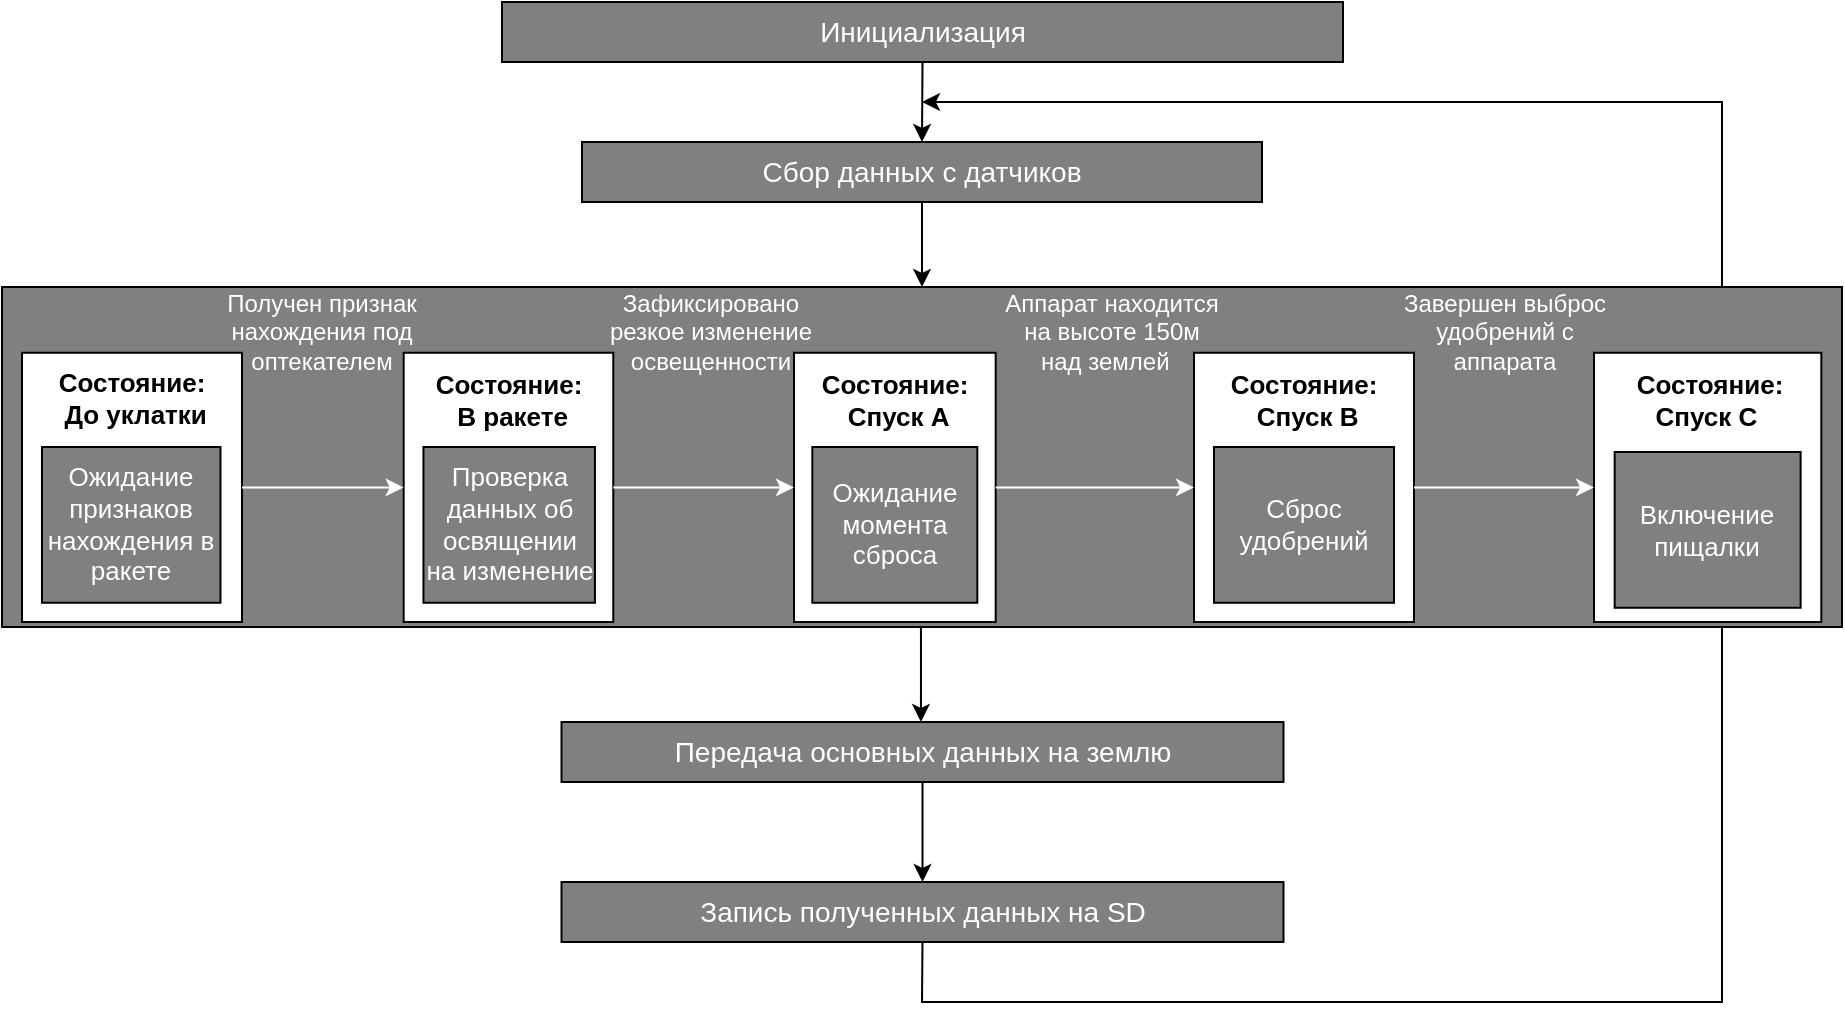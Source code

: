 <mxfile version="22.1.0" type="device">
  <diagram id="C5RBs43oDa-KdzZeNtuy" name="Page-1">
    <mxGraphModel dx="1781" dy="504" grid="1" gridSize="10" guides="1" tooltips="1" connect="1" arrows="1" fold="1" page="1" pageScale="1" pageWidth="827" pageHeight="1169" math="0" shadow="0">
      <root>
        <mxCell id="WIyWlLk6GJQsqaUBKTNV-0" />
        <mxCell id="WIyWlLk6GJQsqaUBKTNV-1" parent="WIyWlLk6GJQsqaUBKTNV-0" />
        <mxCell id="GuaW3dG9oKcKkIAoMPv8-1" value="&lt;font style=&quot;font-size: 14px;&quot; color=&quot;#ffffff&quot;&gt;Инициализация&lt;/font&gt;" style="rounded=0;whiteSpace=wrap;html=1;fillColor=#808080;" parent="WIyWlLk6GJQsqaUBKTNV-1" vertex="1">
          <mxGeometry x="190" y="40" width="420.5" height="30" as="geometry" />
        </mxCell>
        <mxCell id="GuaW3dG9oKcKkIAoMPv8-25" value="&lt;font style=&quot;font-size: 14px;&quot; color=&quot;#ffffff&quot;&gt;Передача основных данных на землю&lt;/font&gt;" style="rounded=0;whiteSpace=wrap;html=1;fillColor=#808080;" parent="WIyWlLk6GJQsqaUBKTNV-1" vertex="1">
          <mxGeometry x="219.75" y="400" width="361" height="30" as="geometry" />
        </mxCell>
        <mxCell id="GuaW3dG9oKcKkIAoMPv8-26" value="&lt;font style=&quot;font-size: 14px;&quot; color=&quot;#ffffff&quot;&gt;Запись полученных данных на SD&lt;/font&gt;" style="rounded=0;whiteSpace=wrap;html=1;fillColor=#808080;" parent="WIyWlLk6GJQsqaUBKTNV-1" vertex="1">
          <mxGeometry x="219.75" y="480" width="361" height="30" as="geometry" />
        </mxCell>
        <mxCell id="GuaW3dG9oKcKkIAoMPv8-29" value="&lt;font style=&quot;font-size: 14px;&quot; color=&quot;#ffffff&quot;&gt;Сбор данных с датчиков&lt;/font&gt;" style="rounded=0;whiteSpace=wrap;html=1;fillColor=#808080;" parent="WIyWlLk6GJQsqaUBKTNV-1" vertex="1">
          <mxGeometry x="230" y="110" width="340" height="30" as="geometry" />
        </mxCell>
        <mxCell id="GuaW3dG9oKcKkIAoMPv8-30" value="" style="endArrow=classic;html=1;rounded=0;entryX=0.5;entryY=0;entryDx=0;entryDy=0;exitX=0.5;exitY=1;exitDx=0;exitDy=0;" parent="WIyWlLk6GJQsqaUBKTNV-1" source="GuaW3dG9oKcKkIAoMPv8-1" target="GuaW3dG9oKcKkIAoMPv8-29" edge="1">
          <mxGeometry width="50" height="50" relative="1" as="geometry">
            <mxPoint x="350" y="230" as="sourcePoint" />
            <mxPoint x="400" y="180" as="targetPoint" />
          </mxGeometry>
        </mxCell>
        <mxCell id="GuaW3dG9oKcKkIAoMPv8-31" value="" style="endArrow=classic;html=1;rounded=0;exitX=0.5;exitY=1;exitDx=0;exitDy=0;entryX=0.5;entryY=0;entryDx=0;entryDy=0;" parent="WIyWlLk6GJQsqaUBKTNV-1" source="GuaW3dG9oKcKkIAoMPv8-29" target="GuaW3dG9oKcKkIAoMPv8-3" edge="1">
          <mxGeometry width="50" height="50" relative="1" as="geometry">
            <mxPoint x="350" y="230" as="sourcePoint" />
            <mxPoint x="400" y="180" as="targetPoint" />
          </mxGeometry>
        </mxCell>
        <mxCell id="GuaW3dG9oKcKkIAoMPv8-32" value="" style="endArrow=classic;html=1;rounded=0;entryX=0.5;entryY=0;entryDx=0;entryDy=0;" parent="WIyWlLk6GJQsqaUBKTNV-1" edge="1">
          <mxGeometry width="50" height="50" relative="1" as="geometry">
            <mxPoint x="399.47" y="350" as="sourcePoint" />
            <mxPoint x="399.47" y="400" as="targetPoint" />
          </mxGeometry>
        </mxCell>
        <mxCell id="GuaW3dG9oKcKkIAoMPv8-34" value="" style="endArrow=classic;html=1;rounded=0;exitX=0.5;exitY=1;exitDx=0;exitDy=0;" parent="WIyWlLk6GJQsqaUBKTNV-1" source="GuaW3dG9oKcKkIAoMPv8-26" edge="1">
          <mxGeometry width="50" height="50" relative="1" as="geometry">
            <mxPoint x="430" y="585" as="sourcePoint" />
            <mxPoint x="400" y="90" as="targetPoint" />
            <Array as="points">
              <mxPoint x="400" y="540" />
              <mxPoint x="800" y="540" />
              <mxPoint x="800" y="90" />
            </Array>
          </mxGeometry>
        </mxCell>
        <mxCell id="GuaW3dG9oKcKkIAoMPv8-35" value="" style="endArrow=classic;html=1;rounded=0;exitX=0.5;exitY=1;exitDx=0;exitDy=0;entryX=0.5;entryY=0;entryDx=0;entryDy=0;" parent="WIyWlLk6GJQsqaUBKTNV-1" source="GuaW3dG9oKcKkIAoMPv8-25" target="GuaW3dG9oKcKkIAoMPv8-26" edge="1">
          <mxGeometry width="50" height="50" relative="1" as="geometry">
            <mxPoint x="460" y="530" as="sourcePoint" />
            <mxPoint x="510" y="480" as="targetPoint" />
          </mxGeometry>
        </mxCell>
        <mxCell id="GuaW3dG9oKcKkIAoMPv8-3" value="" style="rounded=0;whiteSpace=wrap;html=1;fillColor=#808080;" parent="WIyWlLk6GJQsqaUBKTNV-1" vertex="1">
          <mxGeometry x="-60" y="182.5" width="920" height="170" as="geometry" />
        </mxCell>
        <mxCell id="SNAvtm-DOPvSMJPVWDAP-0" value="" style="group" vertex="1" connectable="0" parent="WIyWlLk6GJQsqaUBKTNV-1">
          <mxGeometry x="39" y="180" width="804.658" height="170.0" as="geometry" />
        </mxCell>
        <mxCell id="GuaW3dG9oKcKkIAoMPv8-54" value="" style="group" parent="SNAvtm-DOPvSMJPVWDAP-0" vertex="1" connectable="0">
          <mxGeometry x="-63" y="20" width="874.658" height="150.0" as="geometry" />
        </mxCell>
        <mxCell id="GuaW3dG9oKcKkIAoMPv8-16" value="" style="group" parent="GuaW3dG9oKcKkIAoMPv8-54" vertex="1" connectable="0">
          <mxGeometry x="360" y="25" width="110" height="125" as="geometry" />
        </mxCell>
        <mxCell id="GuaW3dG9oKcKkIAoMPv8-17" value="" style="rounded=0;whiteSpace=wrap;html=1;" parent="GuaW3dG9oKcKkIAoMPv8-16" vertex="1">
          <mxGeometry y="-9.615" width="100.833" height="134.615" as="geometry" />
        </mxCell>
        <mxCell id="GuaW3dG9oKcKkIAoMPv8-18" value="&lt;font style=&quot;font-size: 13px;&quot; color=&quot;#ffffff&quot;&gt;Ожидание&lt;br&gt;момента сброса&lt;br&gt;&lt;/font&gt;" style="rounded=0;whiteSpace=wrap;html=1;fillColor=#808080;" parent="GuaW3dG9oKcKkIAoMPv8-16" vertex="1">
          <mxGeometry x="9.167" y="37.5" width="82.5" height="77.885" as="geometry" />
        </mxCell>
        <mxCell id="GuaW3dG9oKcKkIAoMPv8-19" value="&lt;b style=&quot;font-size: 13px;&quot;&gt;Состояние:&lt;br&gt;&amp;nbsp;Спуск A&lt;/b&gt;" style="text;html=1;strokeColor=none;fillColor=none;align=center;verticalAlign=middle;whiteSpace=wrap;rounded=0;" parent="GuaW3dG9oKcKkIAoMPv8-16" vertex="1">
          <mxGeometry width="100.833" height="28.846" as="geometry" />
        </mxCell>
        <mxCell id="GuaW3dG9oKcKkIAoMPv8-40" value="" style="group" parent="GuaW3dG9oKcKkIAoMPv8-54" vertex="1" connectable="0">
          <mxGeometry x="560" y="25" width="120" height="125" as="geometry" />
        </mxCell>
        <mxCell id="GuaW3dG9oKcKkIAoMPv8-41" value="" style="rounded=0;whiteSpace=wrap;html=1;" parent="GuaW3dG9oKcKkIAoMPv8-40" vertex="1">
          <mxGeometry y="-9.615" width="110" height="134.615" as="geometry" />
        </mxCell>
        <mxCell id="GuaW3dG9oKcKkIAoMPv8-42" value="&lt;font color=&quot;#ffffff&quot;&gt;&lt;font style=&quot;font-size: 13px;&quot;&gt;Сброс удобрений&lt;/font&gt;&lt;br&gt;&lt;/font&gt;" style="rounded=0;whiteSpace=wrap;html=1;fillColor=#808080;" parent="GuaW3dG9oKcKkIAoMPv8-40" vertex="1">
          <mxGeometry x="10.0" y="37.5" width="90" height="77.885" as="geometry" />
        </mxCell>
        <mxCell id="GuaW3dG9oKcKkIAoMPv8-43" value="&lt;b style=&quot;font-size: 13px;&quot;&gt;Состояние:&lt;br&gt;&amp;nbsp;Спуск B&lt;/b&gt;" style="text;html=1;strokeColor=none;fillColor=none;align=center;verticalAlign=middle;whiteSpace=wrap;rounded=0;" parent="GuaW3dG9oKcKkIAoMPv8-40" vertex="1">
          <mxGeometry width="110" height="28.846" as="geometry" />
        </mxCell>
        <mxCell id="GuaW3dG9oKcKkIAoMPv8-46" value="" style="endArrow=classic;html=1;rounded=0;exitX=1;exitY=0.5;exitDx=0;exitDy=0;strokeColor=#FFFFFF;entryX=0;entryY=0.5;entryDx=0;entryDy=0;" parent="GuaW3dG9oKcKkIAoMPv8-54" source="GuaW3dG9oKcKkIAoMPv8-17" target="GuaW3dG9oKcKkIAoMPv8-41" edge="1">
          <mxGeometry width="50" height="50" relative="1" as="geometry">
            <mxPoint x="395.751" y="87.5" as="sourcePoint" />
            <mxPoint x="481.109" y="87.5" as="targetPoint" />
          </mxGeometry>
        </mxCell>
        <mxCell id="SRGHqm6jP9YhQp-xGabB-3" value="Аппарат находится на высоте 150м над землей  " style="text;strokeColor=none;fillColor=none;align=center;verticalAlign=middle;rounded=0;horizontal=1;whiteSpace=wrap;fontColor=#FFFFFF;labelBackgroundColor=none;fontSize=12;" parent="GuaW3dG9oKcKkIAoMPv8-54" vertex="1">
          <mxGeometry x="464" y="-15" width="110" height="40" as="geometry" />
        </mxCell>
        <mxCell id="SNAvtm-DOPvSMJPVWDAP-1" value="" style="group" vertex="1" connectable="0" parent="GuaW3dG9oKcKkIAoMPv8-54">
          <mxGeometry x="165.2" y="15.38" width="104.8" height="134.62" as="geometry" />
        </mxCell>
        <mxCell id="GuaW3dG9oKcKkIAoMPv8-9" value="" style="rounded=0;whiteSpace=wrap;html=1;" parent="SNAvtm-DOPvSMJPVWDAP-1" vertex="1">
          <mxGeometry x="-0.365" width="104.8" height="134.62" as="geometry" />
        </mxCell>
        <mxCell id="GuaW3dG9oKcKkIAoMPv8-10" value="&lt;font color=&quot;#ffffff&quot;&gt;&lt;font style=&quot;font-size: 13px;&quot;&gt;Проверка данных об освящении на изменение&lt;/font&gt;&lt;br&gt;&lt;/font&gt;" style="rounded=0;whiteSpace=wrap;html=1;fillColor=#808080;" parent="SNAvtm-DOPvSMJPVWDAP-1" vertex="1">
          <mxGeometry x="9.527" y="47.117" width="85.745" height="77.887" as="geometry" />
        </mxCell>
        <mxCell id="GuaW3dG9oKcKkIAoMPv8-11" value="&lt;b style=&quot;font-size: 13px;&quot;&gt;Состояние:&lt;br&gt;&amp;nbsp;В ракете&lt;/b&gt;" style="text;html=1;strokeColor=none;fillColor=none;align=center;verticalAlign=middle;whiteSpace=wrap;rounded=0;" parent="SNAvtm-DOPvSMJPVWDAP-1" vertex="1">
          <mxGeometry x="9.521" y="9.616" width="85.017" height="28.851" as="geometry" />
        </mxCell>
        <mxCell id="GuaW3dG9oKcKkIAoMPv8-44" value="" style="endArrow=classic;html=1;rounded=0;exitX=1;exitY=0.5;exitDx=0;exitDy=0;strokeColor=#FFFFFF;entryX=0;entryY=0.5;entryDx=0;entryDy=0;" parent="GuaW3dG9oKcKkIAoMPv8-54" source="GuaW3dG9oKcKkIAoMPv8-9" target="GuaW3dG9oKcKkIAoMPv8-17" edge="1">
          <mxGeometry width="50" height="50" relative="1" as="geometry">
            <mxPoint x="302.795" y="86.837" as="sourcePoint" />
            <mxPoint x="380.393" y="86.837" as="targetPoint" />
          </mxGeometry>
        </mxCell>
        <mxCell id="SRGHqm6jP9YhQp-xGabB-4" value="Завершен выброс удобрений с аппарата" style="text;strokeColor=none;fillColor=none;align=center;verticalAlign=middle;rounded=0;horizontal=1;whiteSpace=wrap;fontColor=#FFFFFF;labelBackgroundColor=none;fontSize=12;" parent="GuaW3dG9oKcKkIAoMPv8-54" vertex="1">
          <mxGeometry x="661.33" y="-15" width="109" height="40" as="geometry" />
        </mxCell>
        <mxCell id="GuaW3dG9oKcKkIAoMPv8-49" value="" style="rounded=0;whiteSpace=wrap;html=1;" parent="GuaW3dG9oKcKkIAoMPv8-54" vertex="1">
          <mxGeometry x="760" y="15.385" width="113.658" height="134.615" as="geometry" />
        </mxCell>
        <mxCell id="GuaW3dG9oKcKkIAoMPv8-53" value="" style="endArrow=classic;html=1;rounded=0;strokeColor=#FFFFFF;entryX=0;entryY=0.5;entryDx=0;entryDy=0;exitX=1;exitY=0.5;exitDx=0;exitDy=0;" parent="GuaW3dG9oKcKkIAoMPv8-54" source="GuaW3dG9oKcKkIAoMPv8-41" target="GuaW3dG9oKcKkIAoMPv8-49" edge="1">
          <mxGeometry width="50" height="50" relative="1" as="geometry">
            <mxPoint x="628" y="63" as="sourcePoint" />
            <mxPoint x="640.366" y="64.378" as="targetPoint" />
          </mxGeometry>
        </mxCell>
        <mxCell id="GuaW3dG9oKcKkIAoMPv8-50" value="&lt;font style=&quot;&quot; color=&quot;#ffffff&quot;&gt;&lt;font style=&quot;font-size: 13px;&quot;&gt;Включение пищалки&lt;/font&gt;&lt;br&gt;&lt;/font&gt;" style="rounded=0;whiteSpace=wrap;html=1;fillColor=#808080;" parent="GuaW3dG9oKcKkIAoMPv8-54" vertex="1">
          <mxGeometry x="770.332" y="65" width="92.992" height="77.885" as="geometry" />
        </mxCell>
        <mxCell id="GuaW3dG9oKcKkIAoMPv8-51" value="&lt;b style=&quot;font-size: 13px;&quot;&gt;Состояние:&lt;br&gt;Спуск C&amp;nbsp;&lt;/b&gt;" style="text;html=1;strokeColor=none;fillColor=none;align=center;verticalAlign=middle;whiteSpace=wrap;rounded=0;" parent="GuaW3dG9oKcKkIAoMPv8-54" vertex="1">
          <mxGeometry x="761" y="25" width="113.658" height="28.846" as="geometry" />
        </mxCell>
        <mxCell id="SRGHqm6jP9YhQp-xGabB-2" value="Зафиксировано резкое изменение освещенности" style="text;strokeColor=none;fillColor=none;align=center;verticalAlign=middle;rounded=0;horizontal=1;whiteSpace=wrap;fontColor=#FFFFFF;labelBackgroundColor=none;fontSize=12;" parent="GuaW3dG9oKcKkIAoMPv8-54" vertex="1">
          <mxGeometry x="264" y="-17.5" width="109" height="45" as="geometry" />
        </mxCell>
        <mxCell id="GuaW3dG9oKcKkIAoMPv8-6" value="" style="group" parent="WIyWlLk6GJQsqaUBKTNV-1" vertex="1" connectable="0">
          <mxGeometry x="-50" y="225" width="110" height="125" as="geometry" />
        </mxCell>
        <mxCell id="GuaW3dG9oKcKkIAoMPv8-4" value="" style="rounded=0;whiteSpace=wrap;html=1;" parent="GuaW3dG9oKcKkIAoMPv8-6" vertex="1">
          <mxGeometry y="-9.615" width="110.0" height="134.615" as="geometry" />
        </mxCell>
        <mxCell id="GuaW3dG9oKcKkIAoMPv8-5" value="&lt;font color=&quot;#ffffff&quot;&gt;&lt;font style=&quot;font-size: 13px;&quot;&gt;Ожидание признаков нахождения в ракете&lt;/font&gt;&lt;br&gt;&lt;/font&gt;" style="rounded=0;whiteSpace=wrap;html=1;fillColor=#808080;" parent="GuaW3dG9oKcKkIAoMPv8-6" vertex="1">
          <mxGeometry x="9.994" y="37.5" width="89.235" height="77.88" as="geometry" />
        </mxCell>
        <mxCell id="GuaW3dG9oKcKkIAoMPv8-7" value="&lt;b style=&quot;font-size: 13px;&quot;&gt;Состояние:&lt;br&gt;&amp;nbsp;До уклатки&lt;/b&gt;" style="text;html=1;strokeColor=none;fillColor=none;align=center;verticalAlign=middle;whiteSpace=wrap;rounded=0;" parent="GuaW3dG9oKcKkIAoMPv8-6" vertex="1">
          <mxGeometry x="10.0" y="-0.962" width="90.0" height="28.846" as="geometry" />
        </mxCell>
        <mxCell id="GuaW3dG9oKcKkIAoMPv8-20" value="" style="endArrow=classic;html=1;rounded=0;exitX=1;exitY=0.5;exitDx=0;exitDy=0;strokeColor=#FFFFFF;entryX=0;entryY=0.5;entryDx=0;entryDy=0;" parent="WIyWlLk6GJQsqaUBKTNV-1" source="GuaW3dG9oKcKkIAoMPv8-4" target="GuaW3dG9oKcKkIAoMPv8-9" edge="1">
          <mxGeometry width="50" height="50" relative="1" as="geometry">
            <mxPoint x="257.165" y="267.5" as="sourcePoint" />
            <mxPoint x="230.713" y="242.5" as="targetPoint" />
          </mxGeometry>
        </mxCell>
        <mxCell id="SRGHqm6jP9YhQp-xGabB-1" value="Получен признак нахождения под оптекателем" style="text;strokeColor=none;fillColor=none;align=center;verticalAlign=middle;rounded=0;horizontal=1;whiteSpace=wrap;fontColor=#FFFFFF;labelBackgroundColor=none;fontSize=12;" parent="WIyWlLk6GJQsqaUBKTNV-1" vertex="1">
          <mxGeometry x="50" y="182.5" width="100" height="45" as="geometry" />
        </mxCell>
      </root>
    </mxGraphModel>
  </diagram>
</mxfile>
